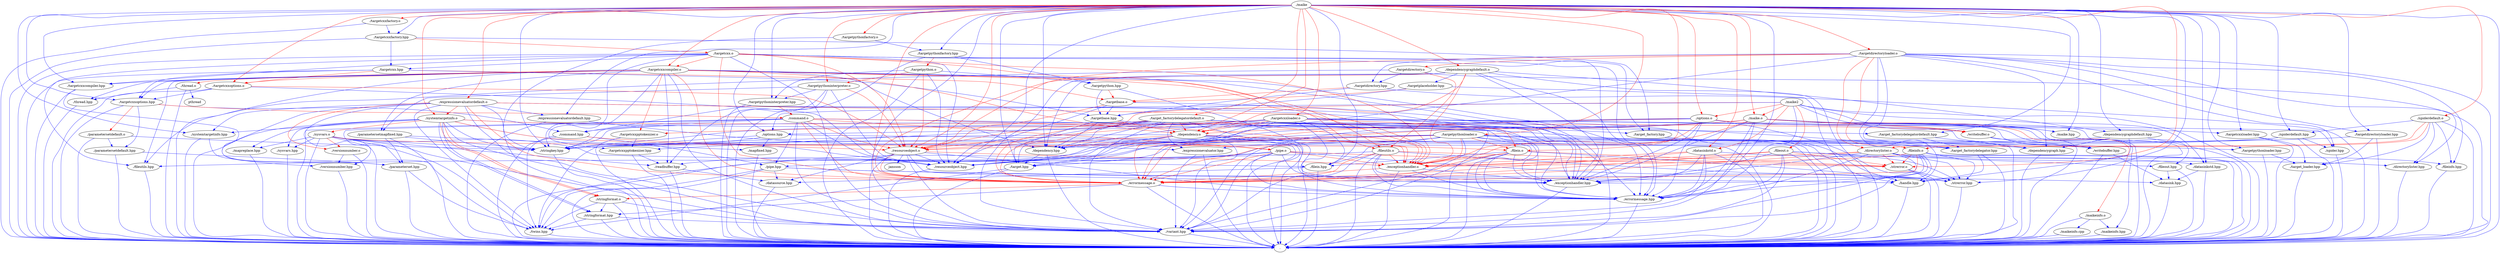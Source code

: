 digraph DependencyGraph
	{
	"./mapreplace.hpp"->"."[color="blue"];
	"./versionnumber.hpp"->"."[color="blue"];
	"./targetcxx.o"->"."[color="blue"];
	"./targetcxx.o"->"./targetcxx.hpp"[color="blue"];
	"./targetcxx.o"->"./resourceobject.hpp"[color="blue"];
	"./targetcxx.o"->"./resourceobject.o"[color="red"];
	"./targetcxx.o"->"./stringkey.hpp"[color="blue"];
	"./targetcxx.o"->"./errormessage.hpp"[color="blue"];
	"./targetcxx.o"->"./errormessage.o"[color="red"];
	"./targetcxx.o"->"./variant.hpp"[color="blue"];
	"./targetcxx.o"->"./exceptionhandler.hpp"[color="blue"];
	"./targetcxx.o"->"./exceptionhandler.o"[color="red"];
	"./targetcxx.o"->"./targetcxxcompiler.hpp"[color="blue"];
	"./targetcxx.o"->"./targetcxxcompiler.o"[color="red"];
	"./targetcxx.o"->"./fileutils.hpp"[color="blue"];
	"./targetcxx.o"->"./fileutils.o"[color="red"];
	"./systemtargetinfo.o"->"."[color="blue"];
	"./systemtargetinfo.o"->"./systemtargetinfo.hpp"[color="blue"];
	"./systemtargetinfo.o"->"./resourceobject.hpp"[color="blue"];
	"./systemtargetinfo.o"->"./resourceobject.o"[color="red"];
	"./systemtargetinfo.o"->"./sysvars.hpp"[color="blue"];
	"./systemtargetinfo.o"->"./sysvars.o"[color="red"];
	"./systemtargetinfo.o"->"./stringkey.hpp"[color="blue"];
	"./systemtargetinfo.o"->"./variant.hpp"[color="blue"];
	"./systemtargetinfo.o"->"./stringformat.hpp"[color="blue"];
	"./systemtargetinfo.o"->"./stringformat.o"[color="red"];
	"./systemtargetinfo.o"->"./mapreplace.hpp"[color="blue"];
	"./systemtargetinfo.o"->"./writebuffer.hpp"[color="blue"];
	"./systemtargetinfo.o"->"./writebuffer.o"[color="red"];
	"./systemtargetinfo.o"->"./stringformat.hpp"[color="blue"];
	"./systemtargetinfo.o"->"./stringformat.o"[color="red"];
	"./datasinkstd.hpp"->"."[color="blue"];
	"./datasinkstd.hpp"->"./datasink.hpp"[color="blue"];
	"./mapfixed.hpp"->"."[color="blue"];
	"./targetpythoninterpreter.o"->"."[color="blue"];
	"./targetpythoninterpreter.o"->"./targetpythoninterpreter.hpp"[color="blue"];
	"./targetpythoninterpreter.o"->"./resourceobject.hpp"[color="blue"];
	"./targetpythoninterpreter.o"->"./resourceobject.o"[color="red"];
	"./targetpythoninterpreter.o"->"./parametersetmapfixed.hpp"[color="blue"];
	"./targetpythoninterpreter.o"->"./readbuffer.hpp"[color="blue"];
	"./pipe.hpp"->"."[color="blue"];
	"./pipe.hpp"->"./datasource.hpp"[color="blue"];
	"./pipe.hpp"->"./datasink.hpp"[color="blue"];
	"./pipe.hpp"->"./twins.hpp"[color="blue"];
	"./pipe.hpp"->"./handle.hpp"[color="blue"];
	"./systemtargetinfo.hpp"->"."[color="blue"];
	"./systemtargetinfo.hpp"->"./parameterset.hpp"[color="blue"];
	"./exceptionhandler.hpp"->"."[color="blue"];
	"./readbuffer.hpp"->"."[color="blue"];
	"./readbuffer.hpp"->"./datasource.hpp"[color="blue"];
	"./thread.hpp"->"."[color="blue"];
	"./targetcxxfactory.o"->"."[color="blue"];
	"./targetcxxfactory.o"->"./targetcxxfactory.hpp"[color="blue"];
	"./options.hpp"->"."[color="blue"];
	"./options.hpp"->"./twins.hpp"[color="blue"];
	"./options.hpp"->"./mapfixed.hpp"[color="blue"];
	"./options.hpp"->"./stringkey.hpp"[color="blue"];
	"./fileutils.o"->"."[color="blue"];
	"./fileutils.o"->"./fileutils.hpp"[color="blue"];
	"./fileutils.o"->"./errormessage.hpp"[color="blue"];
	"./fileutils.o"->"./errormessage.o"[color="red"];
	"./fileutils.o"->"./variant.hpp"[color="blue"];
	"./fileutils.o"->"./exceptionhandler.hpp"[color="blue"];
	"./fileutils.o"->"./exceptionhandler.o"[color="red"];
	"./fileutils.o"->"./strerror.hpp"[color="blue"];
	"./fileutils.o"->"./strerror.o"[color="red"];
	"./stringformat.o"->"."[color="blue"];
	"./stringformat.o"->"./stringformat.hpp"[color="blue"];
	"./stringformat.o"->"./variant.hpp"[color="blue"];
	"./stringformat.o"->"./twins.hpp"[color="blue"];
	"./writebuffer.hpp"->"."[color="blue"];
	"./writebuffer.hpp"->"./datasink.hpp"[color="blue"];
	"./versionnumber.o"->"."[color="blue"];
	"./versionnumber.o"->"./versionnumber.hpp"[color="blue"];
	"./targetcxxoptions.hpp"->"."[color="blue"];
	"./targetcxxoptions.hpp"->"./command.hpp"[color="blue"];
	"./targetcxxoptions.hpp"->"./command.o"[color="red"];
	"./targetcxxoptions.hpp"->"./parametersetdefault.hpp"[color="blue"];
	"./targetcxxoptions.hpp"->"./parametersetdefault.o"[color="red"];
	"./parametersetmapfixed.hpp"->"."[color="blue"];
	"./parametersetmapfixed.hpp"->"./parameterset.hpp"[color="blue"];
	"./parametersetmapfixed.hpp"->"./stringkey.hpp"[color="blue"];
	"./parametersetmapfixed.hpp"->"./mapfixed.hpp"[color="blue"];
	"./parametersetdefault.o"->"."[color="blue"];
	"./parametersetdefault.o"->"./parametersetdefault.hpp"[color="blue"];
	"./parametersetdefault.o"->"./stringkey.hpp"[color="blue"];
	"./command.hpp"->"."[color="blue"];
	"./command.hpp"->"./pipe.hpp"[color="blue"];
	"./command.hpp"->"./pipe.o"[color="red"];
	"./command.hpp"->"./twins.hpp"[color="blue"];
	"./directorylister.o"->"."[color="blue"];
	"./directorylister.o"->"./directorylister.hpp"[color="blue"];
	"./directorylister.o"->"./errormessage.hpp"[color="blue"];
	"./directorylister.o"->"./errormessage.o"[color="red"];
	"./directorylister.o"->"./variant.hpp"[color="blue"];
	"./directorylister.o"->"./exceptionhandler.hpp"[color="blue"];
	"./directorylister.o"->"./exceptionhandler.o"[color="red"];
	"./directorylister.o"->"./strerror.hpp"[color="blue"];
	"./directorylister.o"->"./strerror.o"[color="red"];
	"./target_factorydelegatordefault.o"->"."[color="blue"];
	"./target_factorydelegatordefault.o"->"./target_factorydelegatordefault.hpp"[color="blue"];
	"./target_factorydelegatordefault.o"->"./resourceobject.hpp"[color="blue"];
	"./target_factorydelegatordefault.o"->"./resourceobject.o"[color="red"];
	"./target_factorydelegatordefault.o"->"./exceptionhandler.hpp"[color="blue"];
	"./target_factorydelegatordefault.o"->"./exceptionhandler.o"[color="red"];
	"./target_factorydelegatordefault.o"->"./errormessage.hpp"[color="blue"];
	"./target_factorydelegatordefault.o"->"./errormessage.o"[color="red"];
	"./target_factorydelegatordefault.o"->"./variant.hpp"[color="blue"];
	"./target_factorydelegatordefault.o"->"./stringkey.hpp"[color="blue"];
	"./target_factorydelegatordefault.o"->"./target_factory.hpp"[color="blue"];
	"./target_factorydelegatordefault.o"->"./target.hpp"[color="blue"];
	"./target_factorydelegatordefault.o"->"./expressionevaluator.hpp"[color="blue"];
	"./target_factorydelegatordefault.o"->"./dependency.hpp"[color="blue"];
	"./target_factorydelegatordefault.o"->"./dependency.o"[color="red"];
	"./dependencygraph.hpp"->"."[color="blue"];
	"./fileout.o"->"."[color="blue"];
	"./fileout.o"->"./fileout.hpp"[color="blue"];
	"./fileout.o"->"./errormessage.hpp"[color="blue"];
	"./fileout.o"->"./errormessage.o"[color="red"];
	"./fileout.o"->"./exceptionhandler.hpp"[color="blue"];
	"./fileout.o"->"./exceptionhandler.o"[color="red"];
	"./fileout.o"->"./variant.hpp"[color="blue"];
	"./fileout.o"->"./strerror.hpp"[color="blue"];
	"./fileout.o"->"./strerror.o"[color="red"];
	"./target_loader.hpp"->"."[color="blue"];
	"./writebuffer.o"->"."[color="blue"];
	"./writebuffer.o"->"./writebuffer.hpp"[color="blue"];
	"./targetpythonfactory.hpp"->"."[color="blue"];
	"./targetpythonfactory.hpp"->"./target_factory.hpp"[color="blue"];
	"./targetpythonfactory.hpp"->"./targetpython.hpp"[color="blue"];
	"./targetpythonfactory.hpp"->"./targetpython.o"[color="red"];
	"./spiderdefault.hpp"->"."[color="blue"];
	"./spiderdefault.hpp"->"./spider.hpp"[color="blue"];
	"./spiderdefault.hpp"->"./stringkey.hpp"[color="blue"];
	"./spiderdefault.hpp"->"./twins.hpp"[color="blue"];
	"./resourceobject.o"->"jansson"[color="blue"];
	"./resourceobject.o"->"."[color="blue"];
	"./resourceobject.o"->"./resourceobject.hpp"[color="blue"];
	"./resourceobject.o"->"./errormessage.hpp"[color="blue"];
	"./resourceobject.o"->"./errormessage.o"[color="red"];
	"./resourceobject.o"->"./datasource.hpp"[color="blue"];
	"./resourceobject.o"->"./variant.hpp"[color="blue"];
	"./resourceobject.o"->"./exceptionhandler.hpp"[color="blue"];
	"./resourceobject.o"->"./exceptionhandler.o"[color="red"];
	"./target_factory.hpp"->"."[color="blue"];
	"./target_factory.hpp"->"./handle.hpp"[color="blue"];
	"./thread.o"->"pthread"[color="blue"];
	"./thread.o"->"."[color="blue"];
	"./thread.o"->"./thread.hpp"[color="blue"];
	"./targetcxxpptokenizer.o"->"."[color="blue"];
	"./targetcxxpptokenizer.o"->"./targetcxxpptokenizer.hpp"[color="blue"];
	"./targetpythonfactory.o"->"."[color="blue"];
	"./targetpythonfactory.o"->"./targetpythonfactory.hpp"[color="blue"];
	"./pipe.o"->"."[color="blue"];
	"./pipe.o"->"./pipe.hpp"[color="blue"];
	"./pipe.o"->"./errormessage.hpp"[color="blue"];
	"./pipe.o"->"./errormessage.o"[color="red"];
	"./pipe.o"->"./variant.hpp"[color="blue"];
	"./pipe.o"->"./exceptionhandler.hpp"[color="blue"];
	"./pipe.o"->"./exceptionhandler.o"[color="red"];
	"./pipe.o"->"./strerror.hpp"[color="blue"];
	"./pipe.o"->"./strerror.o"[color="red"];
	"./expressionevaluator.hpp"->"."[color="blue"];
	"./expressionevaluator.hpp"->"./variant.hpp"[color="blue"];
	"./sysvars.hpp"->"."[color="blue"];
	"./dependencygraphdefault.hpp"->"."[color="blue"];
	"./dependencygraphdefault.hpp"->"./dependencygraph.hpp"[color="blue"];
	"./dependencygraphdefault.hpp"->"./stringkey.hpp"[color="blue"];
	"./dependencygraphdefault.hpp"->"./handle.hpp"[color="blue"];
	"./maike.hpp"->"."[color="blue"];
	"./stringkey.hpp"->"."[color="blue"];
	"./targetdirectoryloader.hpp"->"."[color="blue"];
	"./targetdirectoryloader.hpp"->"./target_loader.hpp"[color="blue"];
	"./targetdirectoryloader.hpp"->"./stringkey.hpp"[color="blue"];
	"./parametersetdefault.hpp"->"."[color="blue"];
	"./parametersetdefault.hpp"->"./parameterset.hpp"[color="blue"];
	"./maike2"->"."[color="blue"];
	"./maike2"->"./errormessage.hpp"[color="blue"];
	"./maike2"->"./errormessage.o"[color="red"];
	"./maike2"->"./options.hpp"[color="blue"];
	"./maike2"->"./options.o"[color="red"];
	"./maike2"->"./datasinkstd.hpp"[color="blue"];
	"./maike2"->"./datasinkstd.o"[color="red"];
	"./maike2"->"./fileout.hpp"[color="blue"];
	"./maike2"->"./fileout.o"[color="red"];
	"./maike2"->"./maike.hpp"[color="blue"];
	"./maike2"->"./maike.o"[color="red"];
	"./target.hpp"->"."[color="blue"];
	"./target.hpp"->"./twins.hpp"[color="blue"];
	"./targetdirectory.o"->"."[color="blue"];
	"./targetdirectory.o"->"./targetdirectory.hpp"[color="blue"];
	"./targetdirectory.o"->"./fileutils.hpp"[color="blue"];
	"./targetdirectory.o"->"./fileutils.o"[color="red"];
	"./targetpythonloader.o"->"."[color="blue"];
	"./targetpythonloader.o"->"./targetpythonloader.hpp"[color="blue"];
	"./targetpythonloader.o"->"./readbuffer.hpp"[color="blue"];
	"./targetpythonloader.o"->"./filein.hpp"[color="blue"];
	"./targetpythonloader.o"->"./filein.o"[color="red"];
	"./targetpythonloader.o"->"./resourceobject.hpp"[color="blue"];
	"./targetpythonloader.o"->"./resourceobject.o"[color="red"];
	"./targetpythonloader.o"->"./exceptionhandler.hpp"[color="blue"];
	"./targetpythonloader.o"->"./exceptionhandler.o"[color="red"];
	"./targetpythonloader.o"->"./errormessage.hpp"[color="blue"];
	"./targetpythonloader.o"->"./errormessage.o"[color="red"];
	"./targetpythonloader.o"->"./variant.hpp"[color="blue"];
	"./targetpythonloader.o"->"./expressionevaluator.hpp"[color="blue"];
	"./targetpythonloader.o"->"./target_factorydelegator.hpp"[color="blue"];
	"./targetpythonloader.o"->"./dependencygraph.hpp"[color="blue"];
	"./targetpythonloader.o"->"./target.hpp"[color="blue"];
	"./targetcxxcompiler.o"->"."[color="blue"];
	"./targetcxxcompiler.o"->"./targetcxxcompiler.hpp"[color="blue"];
	"./targetcxxcompiler.o"->"./targetcxxoptions.hpp"[color="blue"];
	"./targetcxxcompiler.o"->"./targetcxxoptions.o"[color="red"];
	"./targetcxxcompiler.o"->"./dependency.hpp"[color="blue"];
	"./targetcxxcompiler.o"->"./dependency.o"[color="red"];
	"./targetcxxcompiler.o"->"./fileutils.hpp"[color="blue"];
	"./targetcxxcompiler.o"->"./fileutils.o"[color="red"];
	"./targetcxxcompiler.o"->"./readbuffer.hpp"[color="blue"];
	"./targetcxxcompiler.o"->"./thread.hpp"[color="blue"];
	"./targetcxxcompiler.o"->"./thread.o"[color="red"];
	"./targetcxxcompiler.o"->"./targetcxxpptokenizer.hpp"[color="blue"];
	"./targetcxxcompiler.o"->"./targetcxxpptokenizer.o"[color="red"];
	"./targetcxxcompiler.o"->"./errormessage.hpp"[color="blue"];
	"./targetcxxcompiler.o"->"./errormessage.o"[color="red"];
	"./targetcxxcompiler.o"->"./variant.hpp"[color="blue"];
	"./targetcxxcompiler.o"->"./exceptionhandler.hpp"[color="blue"];
	"./targetcxxcompiler.o"->"./exceptionhandler.o"[color="red"];
	"./targetcxxcompiler.o"->"./parametersetmapfixed.hpp"[color="blue"];
	"./targetpythonloader.hpp"->"."[color="blue"];
	"./targetpythonloader.hpp"->"./target_loader.hpp"[color="blue"];
	"./parameterset.hpp"->"."[color="blue"];
	"./parameterset.hpp"->"./twins.hpp"[color="blue"];
	"./targetbase.o"->"."[color="blue"];
	"./targetbase.o"->"./targetbase.hpp"[color="blue"];
	"./targetbase.o"->"./resourceobject.hpp"[color="blue"];
	"./targetbase.o"->"./resourceobject.o"[color="red"];
	"./targetcxxoptions.o"->"."[color="blue"];
	"./targetcxxoptions.o"->"./targetcxxoptions.hpp"[color="blue"];
	"./targetcxxoptions.o"->"./resourceobject.hpp"[color="blue"];
	"./targetcxxoptions.o"->"./resourceobject.o"[color="red"];
	"./fileutils.hpp"->"."[color="blue"];
	"./handle.hpp"->"."[color="blue"];
	"./maike"->"."[color="blue"];
	"./maike"->"./dependencygraphdefault.hpp"[color="blue"];
	"./maike"->"./dependencygraphdefault.o"[color="red"];
	"./maike"->"./target.hpp"[color="blue"];
	"./maike"->"./spiderdefault.hpp"[color="blue"];
	"./maike"->"./spiderdefault.o"[color="red"];
	"./maike"->"./stringkey.hpp"[color="blue"];
	"./maike"->"./maike.hpp"[color="blue"];
	"./maike"->"./maike.o"[color="red"];
	"./maike"->"./targetdirectoryloader.hpp"[color="blue"];
	"./maike"->"./targetdirectoryloader.o"[color="red"];
	"./maike"->"./targetcxxoptions.hpp"[color="blue"];
	"./maike"->"./targetcxxoptions.o"[color="red"];
	"./maike"->"./targetcxxloader.hpp"[color="blue"];
	"./maike"->"./targetcxxloader.o"[color="red"];
	"./maike"->"./targetcxxcompiler.hpp"[color="blue"];
	"./maike"->"./targetcxxcompiler.o"[color="red"];
	"./maike"->"./targetcxxfactory.hpp"[color="blue"];
	"./maike"->"./targetcxxfactory.o"[color="red"];
	"./maike"->"./targetpythoninterpreter.hpp"[color="blue"];
	"./maike"->"./targetpythoninterpreter.o"[color="red"];
	"./maike"->"./targetpythonloader.hpp"[color="blue"];
	"./maike"->"./targetpythonloader.o"[color="red"];
	"./maike"->"./targetpythonfactory.hpp"[color="blue"];
	"./maike"->"./targetpythonfactory.o"[color="red"];
	"./maike"->"./target_factorydelegatordefault.hpp"[color="blue"];
	"./maike"->"./target_factorydelegatordefault.o"[color="red"];
	"./maike"->"./errormessage.hpp"[color="blue"];
	"./maike"->"./errormessage.o"[color="red"];
	"./maike"->"./dependency.hpp"[color="blue"];
	"./maike"->"./dependency.o"[color="red"];
	"./maike"->"./resourceobject.hpp"[color="blue"];
	"./maike"->"./resourceobject.o"[color="red"];
	"./maike"->"./filein.hpp"[color="blue"];
	"./maike"->"./filein.o"[color="red"];
	"./maike"->"./expressionevaluatordefault.hpp"[color="blue"];
	"./maike"->"./expressionevaluatordefault.o"[color="red"];
	"./maike"->"./systemtargetinfo.hpp"[color="blue"];
	"./maike"->"./systemtargetinfo.o"[color="red"];
	"./maike"->"./options.hpp"[color="blue"];
	"./maike"->"./options.o"[color="red"];
	"./maike"->"./variant.hpp"[color="blue"];
	"./maike"->"./strerror.hpp"[color="blue"];
	"./maike"->"./strerror.o"[color="red"];
	"./maike"->"./datasinkstd.hpp"[color="blue"];
	"./maike"->"./datasinkstd.o"[color="red"];
	"./maikeinfo.cpp"->"."[color="blue"];
	"./fileinfo.hpp"->"."[color="blue"];
	"./target_factorydelegatordefault.hpp"->"."[color="blue"];
	"./target_factorydelegatordefault.hpp"->"./target_factorydelegator.hpp"[color="blue"];
	"./targetcxxpptokenizer.hpp"->"."[color="blue"];
	"./targetcxxpptokenizer.hpp"->"./readbuffer.hpp"[color="blue"];
	"./filein.hpp"->"."[color="blue"];
	"./filein.hpp"->"./datasource.hpp"[color="blue"];
	"./datasink.hpp"->"."[color="blue"];
	"./targetcxxfactory.hpp"->"."[color="blue"];
	"./targetcxxfactory.hpp"->"./target_factory.hpp"[color="blue"];
	"./targetcxxfactory.hpp"->"./targetcxx.hpp"[color="blue"];
	"./targetcxxfactory.hpp"->"./targetcxx.o"[color="red"];
	"./datasource.hpp"->"."[color="blue"];
	"./spider.hpp"->"."[color="blue"];
	"./fileinfo.o"->"."[color="blue"];
	"./fileinfo.o"->"./fileinfo.hpp"[color="blue"];
	"./fileinfo.o"->"./variant.hpp"[color="blue"];
	"./fileinfo.o"->"./errormessage.hpp"[color="blue"];
	"./fileinfo.o"->"./errormessage.o"[color="red"];
	"./fileinfo.o"->"./strerror.hpp"[color="blue"];
	"./fileinfo.o"->"./strerror.o"[color="red"];
	"./fileinfo.o"->"./exceptionhandler.hpp"[color="blue"];
	"./fileinfo.o"->"./exceptionhandler.o"[color="red"];
	"./targetcxx.hpp"->"."[color="blue"];
	"./targetcxx.hpp"->"./targetbase.hpp"[color="blue"];
	"./targetcxx.hpp"->"./targetbase.o"[color="red"];
	"./targetcxx.hpp"->"./targetcxxoptions.hpp"[color="blue"];
	"./targetcxx.hpp"->"./targetcxxoptions.o"[color="red"];
	"./targetcxxloader.hpp"->"."[color="blue"];
	"./targetcxxloader.hpp"->"./target_loader.hpp"[color="blue"];
	"./stringformat.hpp"->"."[color="blue"];
	"./stringformat.hpp"->"./variant.hpp"[color="blue"];
	"./stringformat.hpp"->"./twins.hpp"[color="blue"];
	"./exceptionhandler.o"->"."[color="blue"];
	"./exceptionhandler.o"->"./exceptionhandler.hpp"[color="blue"];
	"./exceptionhandler.o"->"./errormessage.hpp"[color="blue"];
	"./exceptionhandler.o"->"./errormessage.o"[color="red"];
	"./maike.o"->"."[color="blue"];
	"./maike.o"->"./maike.hpp"[color="blue"];
	"./maike.o"->"./target.hpp"[color="blue"];
	"./maike.o"->"./dependency.hpp"[color="blue"];
	"./maike.o"->"./dependency.o"[color="red"];
	"./maike.o"->"./errormessage.hpp"[color="blue"];
	"./maike.o"->"./errormessage.o"[color="red"];
	"./maike.o"->"./variant.hpp"[color="blue"];
	"./maike.o"->"./exceptionhandler.hpp"[color="blue"];
	"./maike.o"->"./exceptionhandler.o"[color="red"];
	"./maike.o"->"./stringkey.hpp"[color="blue"];
	"./maike.o"->"./writebuffer.hpp"[color="blue"];
	"./maike.o"->"./writebuffer.o"[color="red"];
	"./maike.o"->"./maikeinfo.hpp"[color="blue"];
	"./maike.o"->"./maikeinfo.o"[color="red"];
	"./targetplaceholder.hpp"->"."[color="blue"];
	"./targetplaceholder.hpp"->"./targetbase.hpp"[color="blue"];
	"./targetplaceholder.hpp"->"./targetbase.o"[color="red"];
	"./expressionevaluatordefault.o"->"."[color="blue"];
	"./expressionevaluatordefault.o"->"./expressionevaluatordefault.hpp"[color="blue"];
	"./expressionevaluatordefault.o"->"./systemtargetinfo.hpp"[color="blue"];
	"./expressionevaluatordefault.o"->"./systemtargetinfo.o"[color="red"];
	"./expressionevaluatordefault.o"->"./stringkey.hpp"[color="blue"];
	"./expressionevaluatordefault.o"->"./variant.hpp"[color="blue"];
	"./expressionevaluatordefault.o"->"./errormessage.hpp"[color="blue"];
	"./expressionevaluatordefault.o"->"./errormessage.o"[color="red"];
	"./expressionevaluatordefault.o"->"./exceptionhandler.hpp"[color="blue"];
	"./expressionevaluatordefault.o"->"./exceptionhandler.o"[color="red"];
	"./expressionevaluatordefault.o"->"./twins.hpp"[color="blue"];
	"./expressionevaluatordefault.o"->"./versionnumber.hpp"[color="blue"];
	"./expressionevaluatordefault.o"->"./versionnumber.o"[color="red"];
	"./directorylister.hpp"->"."[color="blue"];
	"./dependency.o"->"."[color="blue"];
	"./dependency.o"->"./dependency.hpp"[color="blue"];
	"./dependency.o"->"./resourceobject.hpp"[color="blue"];
	"./dependency.o"->"./resourceobject.o"[color="red"];
	"./dependency.o"->"./stringkey.hpp"[color="blue"];
	"./dependency.o"->"./errormessage.hpp"[color="blue"];
	"./dependency.o"->"./errormessage.o"[color="red"];
	"./dependency.o"->"./exceptionhandler.hpp"[color="blue"];
	"./dependency.o"->"./exceptionhandler.o"[color="red"];
	"./dependency.o"->"./variant.hpp"[color="blue"];
	"./datasinkstd.o"->"."[color="blue"];
	"./datasinkstd.o"->"./datasinkstd.hpp"[color="blue"];
	"./datasinkstd.o"->"./exceptionhandler.hpp"[color="blue"];
	"./datasinkstd.o"->"./exceptionhandler.o"[color="red"];
	"./datasinkstd.o"->"./errormessage.hpp"[color="blue"];
	"./datasinkstd.o"->"./errormessage.o"[color="red"];
	"./datasinkstd.o"->"./variant.hpp"[color="blue"];
	"./twins.hpp"->"."[color="blue"];
	"./fileout.hpp"->"."[color="blue"];
	"./fileout.hpp"->"./datasink.hpp"[color="blue"];
	"./targetpythoninterpreter.hpp"->"."[color="blue"];
	"./targetpythoninterpreter.hpp"->"./command.hpp"[color="blue"];
	"./targetpythoninterpreter.hpp"->"./command.o"[color="red"];
	"./variant.hpp"->"."[color="blue"];
	"./sysvars.o"->"."[color="blue"];
	"./sysvars.o"->"./sysvars.hpp"[color="blue"];
	"./sysvars.o"->"./versionnumber.hpp"[color="blue"];
	"./sysvars.o"->"./versionnumber.o"[color="red"];
	"./sysvars.o"->"./stringkey.hpp"[color="blue"];
	"./sysvars.o"->"./variant.hpp"[color="blue"];
	"./sysvars.o"->"./mapreplace.hpp"[color="blue"];
	"./sysvars.o"->"./filein.hpp"[color="blue"];
	"./sysvars.o"->"./filein.o"[color="red"];
	"./sysvars.o"->"./readbuffer.hpp"[color="blue"];
	"./sysvars.o"->"./twins.hpp"[color="blue"];
	"./targetcxxcompiler.hpp"->"."[color="blue"];
	"./targetcxxcompiler.hpp"->"./twins.hpp"[color="blue"];
	"./maikeinfo.o"->"./maikeinfo.hpp"[color="blue"];
	"./maikeinfo.o"->"."[color="blue"];
	"./maikeinfo.o"->"./maikeinfo.cpp"[color="blue"];
	"./strerror.o"->"."[color="blue"];
	"./strerror.o"->"./strerror.hpp"[color="blue"];
	"./targetbase.hpp"->"."[color="blue"];
	"./targetbase.hpp"->"./target.hpp"[color="blue"];
	"./targetbase.hpp"->"./dependency.hpp"[color="blue"];
	"./targetbase.hpp"->"./dependency.o"[color="red"];
	"./errormessage.hpp"->"."[color="blue"];
	"./filein.o"->"."[color="blue"];
	"./filein.o"->"./filein.hpp"[color="blue"];
	"./filein.o"->"./errormessage.hpp"[color="blue"];
	"./filein.o"->"./errormessage.o"[color="red"];
	"./filein.o"->"./exceptionhandler.hpp"[color="blue"];
	"./filein.o"->"./exceptionhandler.o"[color="red"];
	"./filein.o"->"./variant.hpp"[color="blue"];
	"./filein.o"->"./strerror.hpp"[color="blue"];
	"./filein.o"->"./strerror.o"[color="red"];
	"./expressionevaluatordefault.hpp"->"."[color="blue"];
	"./expressionevaluatordefault.hpp"->"./expressionevaluator.hpp"[color="blue"];
	"./targetpython.hpp"->"."[color="blue"];
	"./targetpython.hpp"->"./targetbase.hpp"[color="blue"];
	"./targetpython.hpp"->"./targetbase.o"[color="red"];
	"./maikeinfo.hpp"->"."[color="blue"];
	"./targetpython.o"->"."[color="blue"];
	"./targetpython.o"->"./targetpython.hpp"[color="blue"];
	"./targetpython.o"->"./resourceobject.hpp"[color="blue"];
	"./targetpython.o"->"./resourceobject.o"[color="red"];
	"./targetpython.o"->"./targetpythoninterpreter.hpp"[color="blue"];
	"./targetpython.o"->"./targetpythoninterpreter.o"[color="red"];
	"./options.o"->"."[color="blue"];
	"./options.o"->"./options.hpp"[color="blue"];
	"./options.o"->"./errormessage.hpp"[color="blue"];
	"./options.o"->"./errormessage.o"[color="red"];
	"./options.o"->"./exceptionhandler.hpp"[color="blue"];
	"./options.o"->"./exceptionhandler.o"[color="red"];
	"./options.o"->"./variant.hpp"[color="blue"];
	"./options.o"->"./writebuffer.hpp"[color="blue"];
	"./options.o"->"./writebuffer.o"[color="red"];
	"./target_factorydelegator.hpp"->"."[color="blue"];
	"./target_factorydelegator.hpp"->"./handle.hpp"[color="blue"];
	"./targetdirectoryloader.o"->"."[color="blue"];
	"./targetdirectoryloader.o"->"./targetdirectoryloader.hpp"[color="blue"];
	"./targetdirectoryloader.o"->"./directorylister.hpp"[color="blue"];
	"./targetdirectoryloader.o"->"./directorylister.o"[color="red"];
	"./targetdirectoryloader.o"->"./fileinfo.hpp"[color="blue"];
	"./targetdirectoryloader.o"->"./fileinfo.o"[color="red"];
	"./targetdirectoryloader.o"->"./spider.hpp"[color="blue"];
	"./targetdirectoryloader.o"->"./targetdirectory.hpp"[color="blue"];
	"./targetdirectoryloader.o"->"./targetdirectory.o"[color="red"];
	"./targetdirectoryloader.o"->"./dependencygraph.hpp"[color="blue"];
	"./targetdirectoryloader.o"->"./resourceobject.hpp"[color="blue"];
	"./targetdirectoryloader.o"->"./resourceobject.o"[color="red"];
	"./targetdirectoryloader.o"->"./handle.hpp"[color="blue"];
	"./targetdirectoryloader.o"->"./target_factorydelegator.hpp"[color="blue"];
	"./errormessage.o"->"."[color="blue"];
	"./errormessage.o"->"./errormessage.hpp"[color="blue"];
	"./errormessage.o"->"./stringformat.hpp"[color="blue"];
	"./errormessage.o"->"./stringformat.o"[color="red"];
	"./command.o"->"."[color="blue"];
	"./command.o"->"./command.hpp"[color="blue"];
	"./command.o"->"./variant.hpp"[color="blue"];
	"./command.o"->"./stringkey.hpp"[color="blue"];
	"./command.o"->"./exceptionhandler.hpp"[color="blue"];
	"./command.o"->"./exceptionhandler.o"[color="red"];
	"./command.o"->"./errormessage.hpp"[color="blue"];
	"./command.o"->"./errormessage.o"[color="red"];
	"./command.o"->"./resourceobject.hpp"[color="blue"];
	"./command.o"->"./resourceobject.o"[color="red"];
	"./command.o"->"./pipe.hpp"[color="blue"];
	"./command.o"->"./pipe.o"[color="red"];
	"./command.o"->"./parameterset.hpp"[color="blue"];
	"./spiderdefault.o"->"."[color="blue"];
	"./spiderdefault.o"->"./spiderdefault.hpp"[color="blue"];
	"./spiderdefault.o"->"./directorylister.hpp"[color="blue"];
	"./spiderdefault.o"->"./directorylister.o"[color="red"];
	"./spiderdefault.o"->"./fileinfo.hpp"[color="blue"];
	"./spiderdefault.o"->"./fileinfo.o"[color="red"];
	"./spiderdefault.o"->"./target_loader.hpp"[color="blue"];
	"./targetdirectory.hpp"->"."[color="blue"];
	"./targetdirectory.hpp"->"./targetbase.hpp"[color="blue"];
	"./targetdirectory.hpp"->"./targetbase.o"[color="red"];
	"./strerror.hpp"->"."[color="blue"];
	"./dependencygraphdefault.o"->"."[color="blue"];
	"./dependencygraphdefault.o"->"./dependencygraphdefault.hpp"[color="blue"];
	"./dependencygraphdefault.o"->"./dependency.hpp"[color="blue"];
	"./dependencygraphdefault.o"->"./dependency.o"[color="red"];
	"./dependencygraphdefault.o"->"./errormessage.hpp"[color="blue"];
	"./dependencygraphdefault.o"->"./errormessage.o"[color="red"];
	"./dependencygraphdefault.o"->"./variant.hpp"[color="blue"];
	"./dependencygraphdefault.o"->"./exceptionhandler.hpp"[color="blue"];
	"./dependencygraphdefault.o"->"./exceptionhandler.o"[color="red"];
	"./dependencygraphdefault.o"->"./targetplaceholder.hpp"[color="blue"];
	"./dependency.hpp"->"."[color="blue"];
	"./dependency.hpp"->"./target.hpp"[color="blue"];
	"./resourceobject.hpp"->"."[color="blue"];
	"./targetcxxloader.o"->"."[color="blue"];
	"./targetcxxloader.o"->"./targetcxxloader.hpp"[color="blue"];
	"./targetcxxloader.o"->"./filein.hpp"[color="blue"];
	"./targetcxxloader.o"->"./filein.o"[color="red"];
	"./targetcxxloader.o"->"./targetcxxpptokenizer.hpp"[color="blue"];
	"./targetcxxloader.o"->"./targetcxxpptokenizer.o"[color="red"];
	"./targetcxxloader.o"->"./spider.hpp"[color="blue"];
	"./targetcxxloader.o"->"./resourceobject.hpp"[color="blue"];
	"./targetcxxloader.o"->"./resourceobject.o"[color="red"];
	"./targetcxxloader.o"->"./handle.hpp"[color="blue"];
	"./targetcxxloader.o"->"./target_factorydelegator.hpp"[color="blue"];
	"./targetcxxloader.o"->"./target.hpp"[color="blue"];
	"./targetcxxloader.o"->"./dependency.hpp"[color="blue"];
	"./targetcxxloader.o"->"./dependency.o"[color="red"];
	"./targetcxxloader.o"->"./dependencygraph.hpp"[color="blue"];
	}
